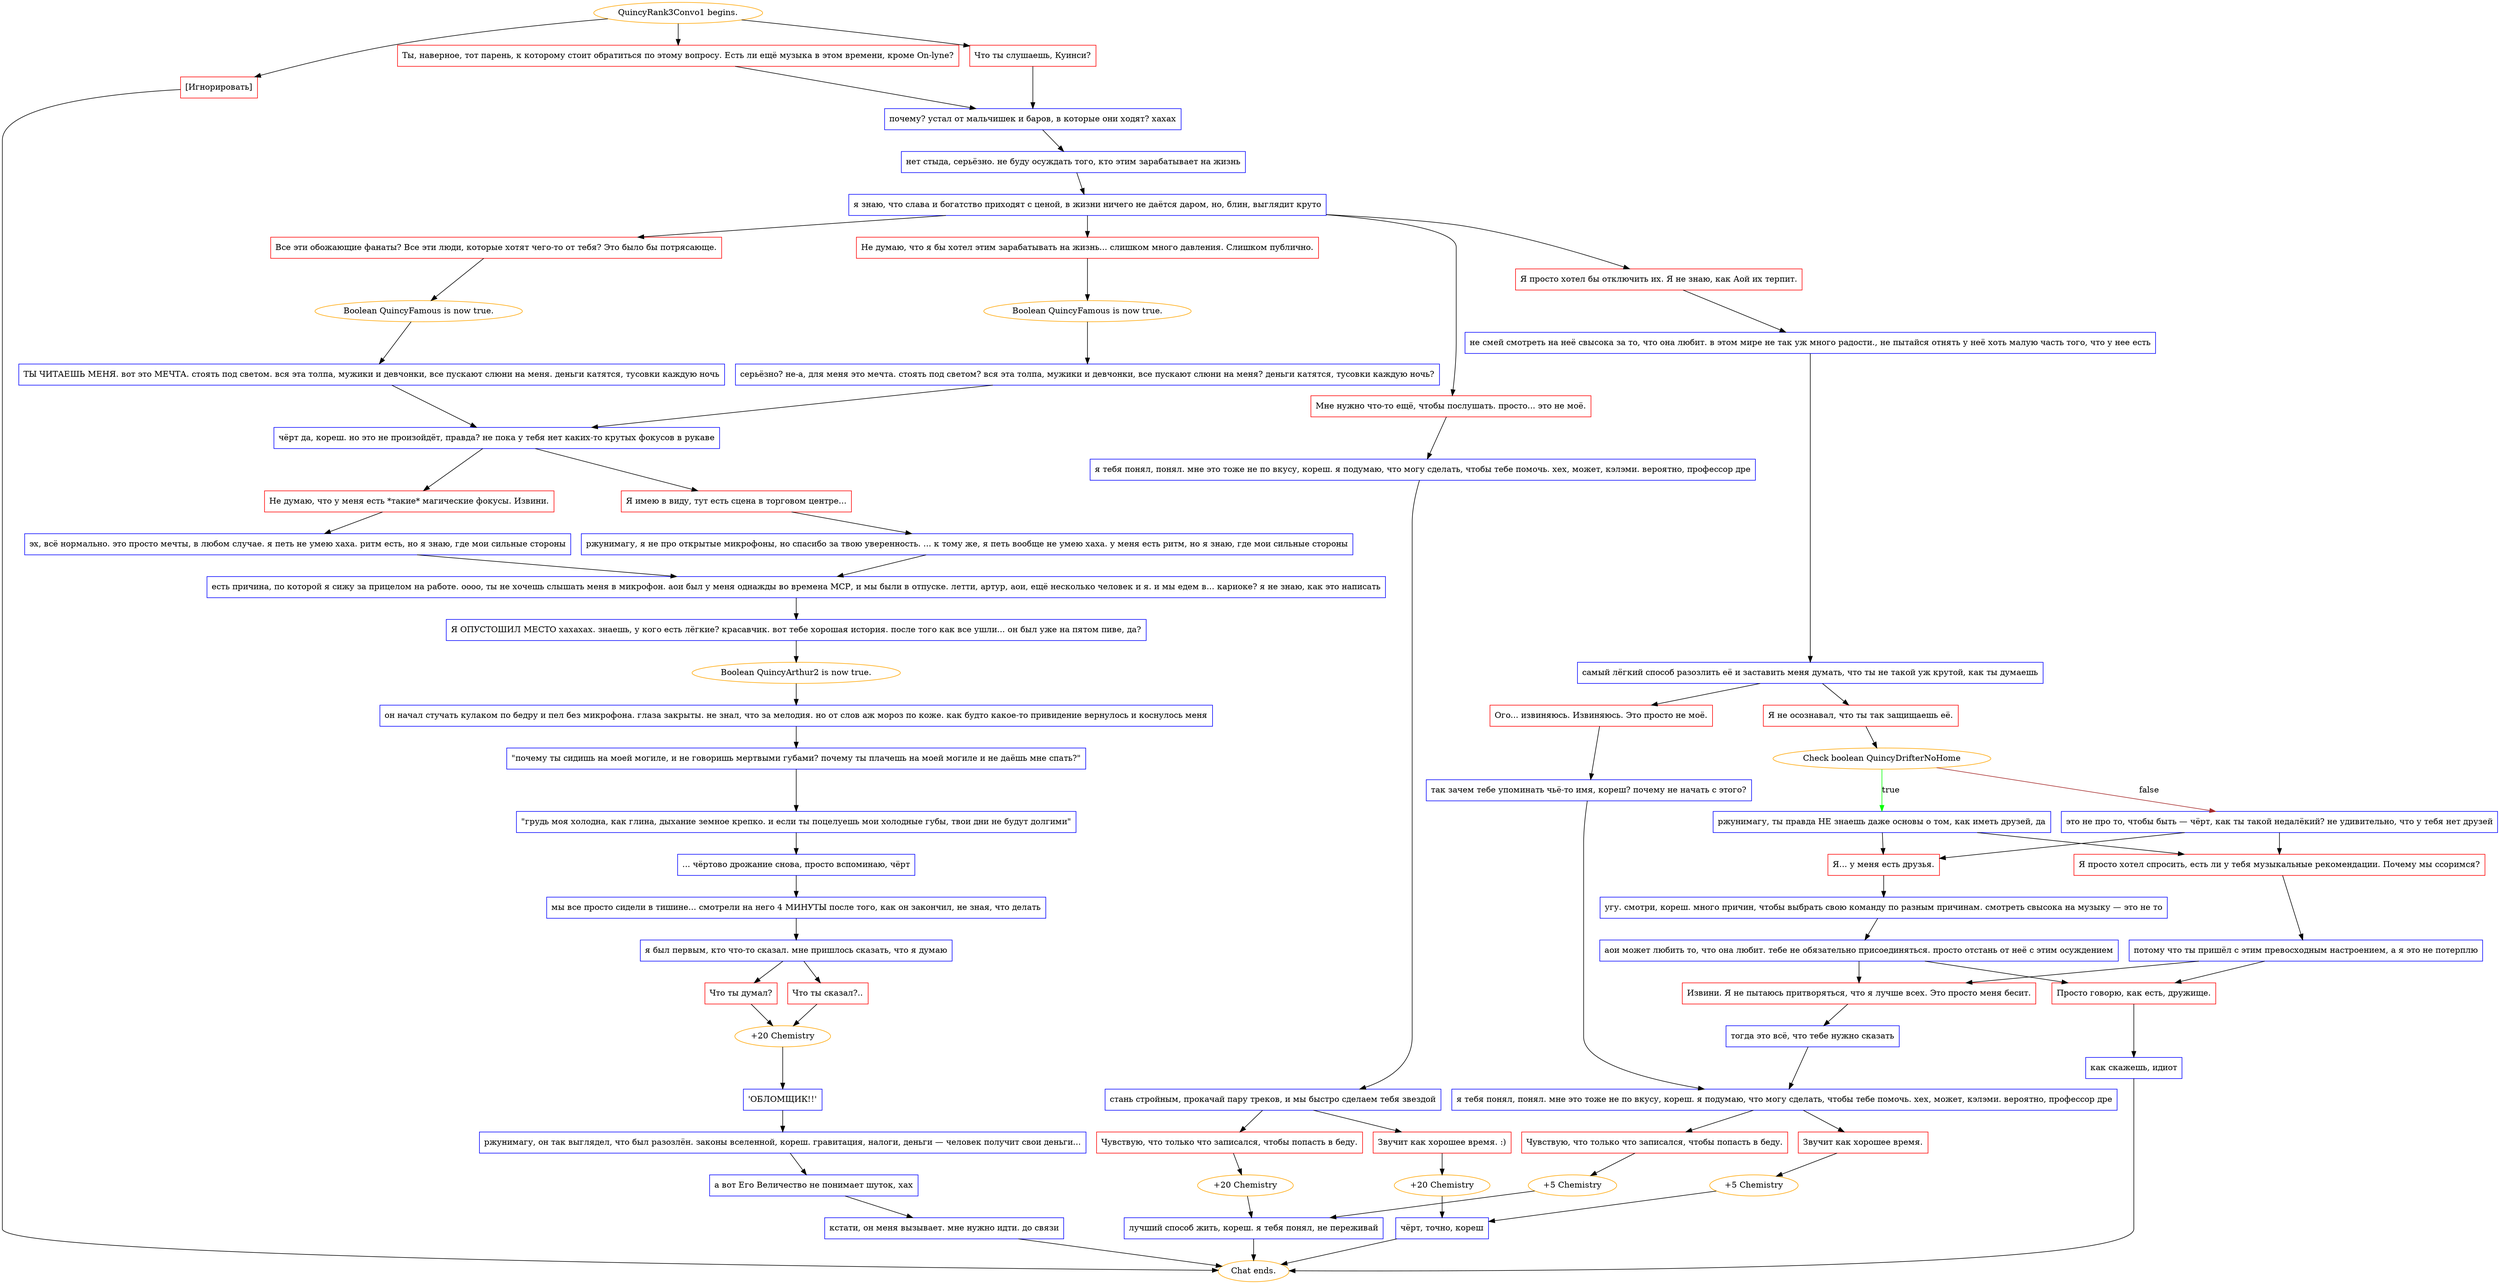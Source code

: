 digraph {
	"QuincyRank3Convo1 begins." [color=orange];
		"QuincyRank3Convo1 begins." -> j68325221;
		"QuincyRank3Convo1 begins." -> j1304230812;
		"QuincyRank3Convo1 begins." -> j3456118237;
	j68325221 [label="Ты, наверное, тот парень, к которому стоит обратиться по этому вопросу. Есть ли ещё музыка в этом времени, кроме On-lyne?",shape=box,color=red];
		j68325221 -> j1865710255;
	j1304230812 [label="Что ты слушаешь, Куинси?",shape=box,color=red];
		j1304230812 -> j1865710255;
	j3456118237 [label="[Игнорировать]",shape=box,color=red];
		j3456118237 -> "Chat ends.";
	j1865710255 [label="почему? устал от мальчишек и баров, в которые они ходят? хахах",shape=box,color=blue];
		j1865710255 -> j212545245;
	"Chat ends." [color=orange];
	j212545245 [label="нет стыда, серьёзно. не буду осуждать того, кто этим зарабатывает на жизнь",shape=box,color=blue];
		j212545245 -> j3432919264;
	j3432919264 [label="я знаю, что слава и богатство приходят с ценой, в жизни ничего не даётся даром, но, блин, выглядит круто",shape=box,color=blue];
		j3432919264 -> j3576012354;
		j3432919264 -> j2972595755;
		j3432919264 -> j1557995378;
		j3432919264 -> j3502499070;
	j3576012354 [label="Мне нужно что-то ещё, чтобы послушать. просто... это не моё.",shape=box,color=red];
		j3576012354 -> j427311750;
	j2972595755 [label="Не думаю, что я бы хотел этим зарабатывать на жизнь... слишком много давления. Слишком публично.",shape=box,color=red];
		j2972595755 -> j152063126;
	j1557995378 [label="Все эти обожающие фанаты? Все эти люди, которые хотят чего-то от тебя? Это было бы потрясающе.",shape=box,color=red];
		j1557995378 -> j680012803;
	j3502499070 [label="Я просто хотел бы отключить их. Я не знаю, как Аой их терпит.",shape=box,color=red];
		j3502499070 -> j628165098;
	j427311750 [label="я тебя понял, понял. мне это тоже не по вкусу, кореш. я подумаю, что могу сделать, чтобы тебе помочь. хех, может, кэлэми. вероятно, профессор дре",shape=box,color=blue];
		j427311750 -> j2060038151;
	j152063126 [label="Boolean QuincyFamous is now true.",color=orange];
		j152063126 -> j1989511622;
	j680012803 [label="Boolean QuincyFamous is now true.",color=orange];
		j680012803 -> j2552238103;
	j628165098 [label="не смей смотреть на неё свысока за то, что она любит. в этом мире не так уж много радости., не пытайся отнять у неё хоть малую часть того, что у нее есть",shape=box,color=blue];
		j628165098 -> j1276020989;
	j2060038151 [label="стань стройным, прокачай пару треков, и мы быстро сделаем тебя звездой",shape=box,color=blue];
		j2060038151 -> j1356827061;
		j2060038151 -> j3473425657;
	j1989511622 [label="серьёзно? не-а, для меня это мечта. стоять под светом? вся эта толпа, мужики и девчонки, все пускают слюни на меня? деньги катятся, тусовки каждую ночь?",shape=box,color=blue];
		j1989511622 -> j2277297581;
	j2552238103 [label="ТЫ ЧИТАЕШЬ МЕНЯ. вот это МЕЧТА. стоять под светом. вся эта толпа, мужики и девчонки, все пускают слюни на меня. деньги катятся, тусовки каждую ночь",shape=box,color=blue];
		j2552238103 -> j2277297581;
	j1276020989 [label="самый лёгкий способ разозлить её и заставить меня думать, что ты не такой уж крутой, как ты думаешь",shape=box,color=blue];
		j1276020989 -> j678795061;
		j1276020989 -> j1307436385;
	j1356827061 [label="Звучит как хорошее время. :)",shape=box,color=red];
		j1356827061 -> j41530132;
	j3473425657 [label="Чувствую, что только что записался, чтобы попасть в беду.",shape=box,color=red];
		j3473425657 -> j419283186;
	j2277297581 [label="чёрт да, кореш. но это не произойдёт, правда? не пока у тебя нет каких-то крутых фокусов в рукаве",shape=box,color=blue];
		j2277297581 -> j3562669881;
		j2277297581 -> j3010927534;
	j678795061 [label="Ого... извиняюсь. Извиняюсь. Это просто не моё.",shape=box,color=red];
		j678795061 -> j1260074205;
	j1307436385 [label="Я не осознавал, что ты так защищаешь её.",shape=box,color=red];
		j1307436385 -> j3113415140;
	j41530132 [label="+20 Chemistry",color=orange];
		j41530132 -> j3121297527;
	j419283186 [label="+20 Chemistry",color=orange];
		j419283186 -> j2954408832;
	j3562669881 [label="Я имею в виду, тут есть сцена в торговом центре...",shape=box,color=red];
		j3562669881 -> j1528189570;
	j3010927534 [label="Не думаю, что у меня есть *такие* магические фокусы. Извини.",shape=box,color=red];
		j3010927534 -> j2673404819;
	j1260074205 [label="так зачем тебе упоминать чьё-то имя, кореш? почему не начать с этого?",shape=box,color=blue];
		j1260074205 -> j190568466;
	j3113415140 [label="Check boolean QuincyDrifterNoHome",color=orange];
		j3113415140 -> j2902838361 [label=true,color=green];
		j3113415140 -> j3019023461 [label=false,color=brown];
	j3121297527 [label="чёрт, точно, кореш",shape=box,color=blue];
		j3121297527 -> "Chat ends.";
	j2954408832 [label="лучший способ жить, кореш. я тебя понял, не переживай",shape=box,color=blue];
		j2954408832 -> "Chat ends.";
	j1528189570 [label="ржунимагу, я не про открытые микрофоны, но спасибо за твою уверенность. ... к тому же, я петь вообще не умею хаха. у меня есть ритм, но я знаю, где мои сильные стороны",shape=box,color=blue];
		j1528189570 -> j1683195069;
	j2673404819 [label="эх, всё нормально. это просто мечты, в любом случае. я петь не умею хаха. ритм есть, но я знаю, где мои сильные стороны",shape=box,color=blue];
		j2673404819 -> j1683195069;
	j190568466 [label="я тебя понял, понял. мне это тоже не по вкусу, кореш. я подумаю, что могу сделать, чтобы тебе помочь. хех, может, кэлэми. вероятно, профессор дре",shape=box,color=blue];
		j190568466 -> j4238311945;
		j190568466 -> j1117782644;
	j2902838361 [label="ржунимагу, ты правда НЕ знаешь даже основы о том, как иметь друзей, да",shape=box,color=blue];
		j2902838361 -> j926460565;
		j2902838361 -> j3553341066;
	j3019023461 [label="это не про то, чтобы быть — чёрт, как ты такой недалёкий? не удивительно, что у тебя нет друзей",shape=box,color=blue];
		j3019023461 -> j926460565;
		j3019023461 -> j3553341066;
	j1683195069 [label="есть причина, по которой я сижу за прицелом на работе. оооо, ты не хочешь слышать меня в микрофон. аои был у меня однажды во времена МСР, и мы были в отпуске. летти, артур, аои, ещё несколько человек и я. и мы едем в... кариоке? я не знаю, как это написать",shape=box,color=blue];
		j1683195069 -> j847112223;
	j4238311945 [label="Звучит как хорошее время.",shape=box,color=red];
		j4238311945 -> j236854198;
	j1117782644 [label="Чувствую, что только что записался, чтобы попасть в беду.",shape=box,color=red];
		j1117782644 -> j3207506108;
	j926460565 [label="Я... у меня есть друзья.",shape=box,color=red];
		j926460565 -> j536184734;
	j3553341066 [label="Я просто хотел спросить, есть ли у тебя музыкальные рекомендации. Почему мы ссоримся?",shape=box,color=red];
		j3553341066 -> j4075146479;
	j847112223 [label="Я ОПУСТОШИЛ МЕСТО хахахах. знаешь, у кого есть лёгкие? красавчик. вот тебе хорошая история. после того как все ушли... он был уже на пятом пиве, да?",shape=box,color=blue];
		j847112223 -> j3873499031;
	j236854198 [label="+5 Chemistry",color=orange];
		j236854198 -> j3121297527;
	j3207506108 [label="+5 Chemistry",color=orange];
		j3207506108 -> j2954408832;
	j536184734 [label="угу. смотри, кореш. много причин, чтобы выбрать свою команду по разным причинам. смотреть свысока на музыку — это не то",shape=box,color=blue];
		j536184734 -> j1466162369;
	j4075146479 [label="потому что ты пришёл с этим превосходным настроением, а я это не потерплю",shape=box,color=blue];
		j4075146479 -> j4260263368;
		j4075146479 -> j1369207221;
	j3873499031 [label="Boolean QuincyArthur2 is now true.",color=orange];
		j3873499031 -> j4243644657;
	j1466162369 [label="аои может любить то, что она любит. тебе не обязательно присоединяться. просто отстань от неё с этим осуждением",shape=box,color=blue];
		j1466162369 -> j4260263368;
		j1466162369 -> j1369207221;
	j4260263368 [label="Извини. Я не пытаюсь притворяться, что я лучше всех. Это просто меня бесит.",shape=box,color=red];
		j4260263368 -> j1437298003;
	j1369207221 [label="Просто говорю, как есть, дружище.",shape=box,color=red];
		j1369207221 -> j4213956012;
	j4243644657 [label="он начал стучать кулаком по бедру и пел без микрофона. глаза закрыты. не знал, что за мелодия. но от слов аж мороз по коже. как будто какое-то привидение вернулось и коснулось меня",shape=box,color=blue];
		j4243644657 -> j2231318486;
	j1437298003 [label="тогда это всё, что тебе нужно сказать",shape=box,color=blue];
		j1437298003 -> j190568466;
	j4213956012 [label="как скажешь, идиот",shape=box,color=blue];
		j4213956012 -> "Chat ends.";
	j2231318486 [label="\"почему ты сидишь на моей могиле, и не говоришь мертвыми губами? почему ты плачешь на моей могиле и не даёшь мне спать?\"",shape=box,color=blue];
		j2231318486 -> j1524111360;
	j1524111360 [label="\"грудь моя холодна, как глина, дыхание земное крепко. и если ты поцелуешь мои холодные губы, твои дни не будут долгими\"",shape=box,color=blue];
		j1524111360 -> j3147600101;
	j3147600101 [label="... чёртово дрожание снова, просто вспоминаю, чёрт",shape=box,color=blue];
		j3147600101 -> j4271643266;
	j4271643266 [label="мы все просто сидели в тишине... смотрели на него 4 МИНУТЫ после того, как он закончил, не зная, что делать",shape=box,color=blue];
		j4271643266 -> j2647464011;
	j2647464011 [label="я был первым, кто что-то сказал. мне пришлось сказать, что я думаю",shape=box,color=blue];
		j2647464011 -> j3074511480;
		j2647464011 -> j1526416070;
	j3074511480 [label="Что ты сказал?..",shape=box,color=red];
		j3074511480 -> j2045105959;
	j1526416070 [label="Что ты думал?",shape=box,color=red];
		j1526416070 -> j2045105959;
	j2045105959 [label="+20 Chemistry",color=orange];
		j2045105959 -> j1786931327;
	j1786931327 [label="'ОБЛОМЩИК!!'",shape=box,color=blue];
		j1786931327 -> j3823679367;
	j3823679367 [label="ржунимагу, он так выглядел, что был разозлён. законы вселенной, кореш. гравитация, налоги, деньги — человек получит свои деньги...",shape=box,color=blue];
		j3823679367 -> j3396624474;
	j3396624474 [label="а вот Его Величество не понимает шуток, хах",shape=box,color=blue];
		j3396624474 -> j4096522403;
	j4096522403 [label="кстати, он меня вызывает. мне нужно идти. до связи",shape=box,color=blue];
		j4096522403 -> "Chat ends.";
}